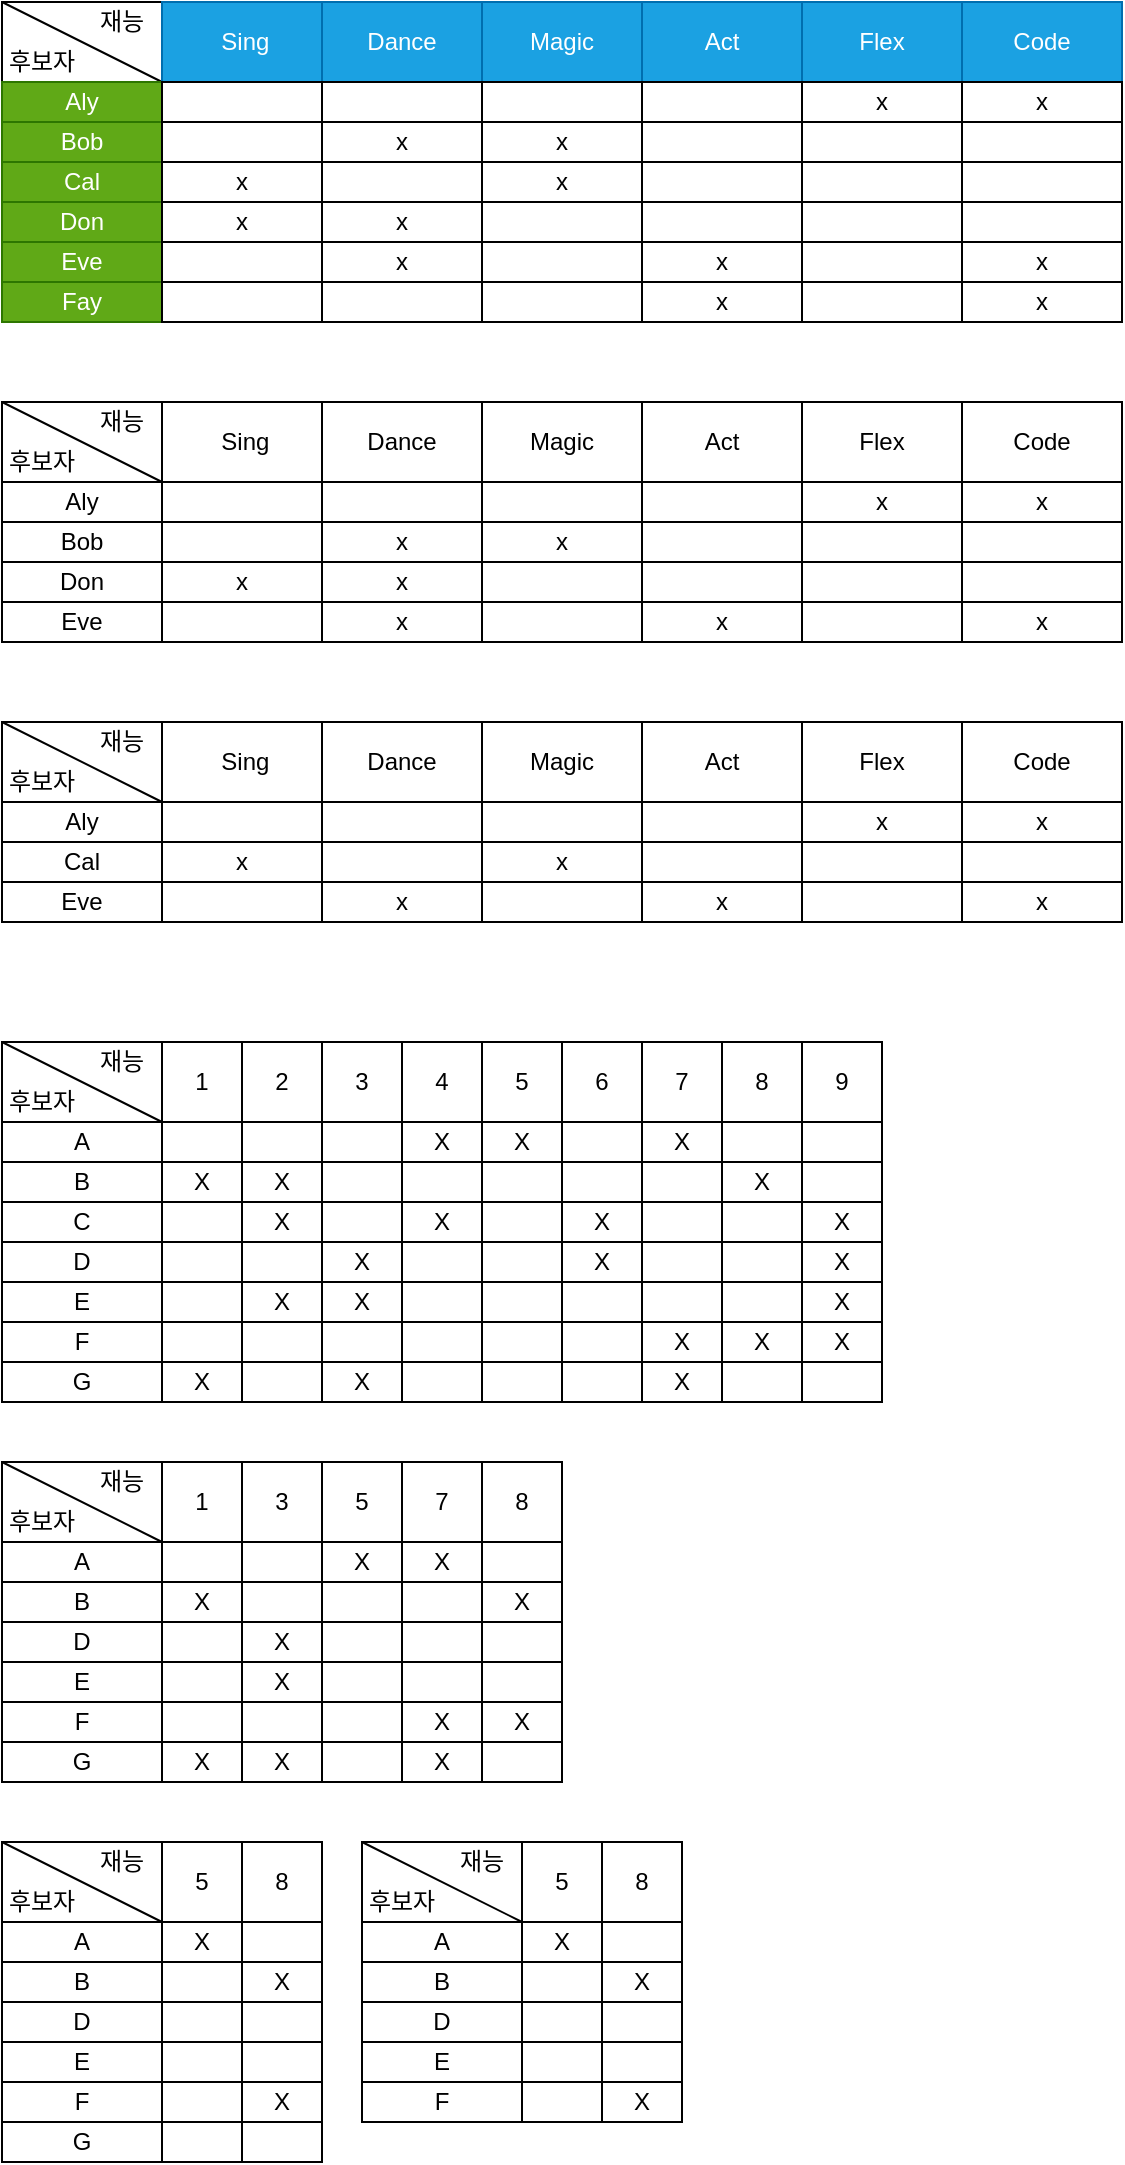 <mxfile version="13.7.9" type="device"><diagram id="Hr4PO_mnDFTnzluLraDt" name="페이지-1"><mxGraphModel dx="875" dy="589" grid="1" gridSize="10" guides="1" tooltips="1" connect="1" arrows="1" fold="1" page="1" pageScale="1" pageWidth="10000" pageHeight="10000" math="0" shadow="0"><root><mxCell id="0"/><mxCell id="1" parent="0"/><mxCell id="lJrfPT0UTYH5KS53TYJU-4" value="" style="rounded=0;whiteSpace=wrap;html=1;" parent="1" vertex="1"><mxGeometry x="480" y="320" width="80" height="40" as="geometry"/></mxCell><mxCell id="lJrfPT0UTYH5KS53TYJU-5" value="" style="endArrow=none;html=1;exitX=0;exitY=0;exitDx=0;exitDy=0;entryX=1;entryY=1;entryDx=0;entryDy=0;" parent="1" source="lJrfPT0UTYH5KS53TYJU-4" target="lJrfPT0UTYH5KS53TYJU-4" edge="1"><mxGeometry width="50" height="50" relative="1" as="geometry"><mxPoint x="560" y="440" as="sourcePoint"/><mxPoint x="610" y="390" as="targetPoint"/></mxGeometry></mxCell><mxCell id="lJrfPT0UTYH5KS53TYJU-6" value="재능" style="text;html=1;strokeColor=none;fillColor=none;align=center;verticalAlign=middle;whiteSpace=wrap;rounded=0;" parent="1" vertex="1"><mxGeometry x="520" y="320" width="40" height="20" as="geometry"/></mxCell><mxCell id="lJrfPT0UTYH5KS53TYJU-7" value="후보자" style="text;html=1;strokeColor=none;fillColor=none;align=center;verticalAlign=middle;whiteSpace=wrap;rounded=0;" parent="1" vertex="1"><mxGeometry x="480" y="340" width="40" height="20" as="geometry"/></mxCell><mxCell id="lJrfPT0UTYH5KS53TYJU-9" value="&amp;nbsp;Sing" style="rounded=0;whiteSpace=wrap;html=1;fillColor=#1ba1e2;strokeColor=#006EAF;fontColor=#ffffff;" parent="1" vertex="1"><mxGeometry x="560" y="320" width="80" height="40" as="geometry"/></mxCell><mxCell id="lJrfPT0UTYH5KS53TYJU-10" value="Dance" style="rounded=0;whiteSpace=wrap;html=1;fillColor=#1ba1e2;strokeColor=#006EAF;fontColor=#ffffff;" parent="1" vertex="1"><mxGeometry x="640" y="320" width="80" height="40" as="geometry"/></mxCell><mxCell id="lJrfPT0UTYH5KS53TYJU-11" value="Magic" style="rounded=0;whiteSpace=wrap;html=1;fillColor=#1ba1e2;strokeColor=#006EAF;fontColor=#ffffff;" parent="1" vertex="1"><mxGeometry x="720" y="320" width="80" height="40" as="geometry"/></mxCell><mxCell id="lJrfPT0UTYH5KS53TYJU-12" value="Act" style="rounded=0;whiteSpace=wrap;html=1;fillColor=#1ba1e2;strokeColor=#006EAF;fontColor=#ffffff;" parent="1" vertex="1"><mxGeometry x="800" y="320" width="80" height="40" as="geometry"/></mxCell><mxCell id="lJrfPT0UTYH5KS53TYJU-13" value="Flex" style="rounded=0;whiteSpace=wrap;html=1;fillColor=#1ba1e2;strokeColor=#006EAF;fontColor=#ffffff;" parent="1" vertex="1"><mxGeometry x="880" y="320" width="80" height="40" as="geometry"/></mxCell><mxCell id="lJrfPT0UTYH5KS53TYJU-14" value="Code" style="rounded=0;whiteSpace=wrap;html=1;fillColor=#1ba1e2;strokeColor=#006EAF;fontColor=#ffffff;" parent="1" vertex="1"><mxGeometry x="960" y="320" width="80" height="40" as="geometry"/></mxCell><mxCell id="lJrfPT0UTYH5KS53TYJU-15" value="Aly" style="rounded=0;whiteSpace=wrap;html=1;fillColor=#60a917;strokeColor=#2D7600;fontColor=#ffffff;" parent="1" vertex="1"><mxGeometry x="480" y="360" width="80" height="20" as="geometry"/></mxCell><mxCell id="lJrfPT0UTYH5KS53TYJU-17" value="Bob" style="rounded=0;whiteSpace=wrap;html=1;fillColor=#60a917;strokeColor=#2D7600;fontColor=#ffffff;" parent="1" vertex="1"><mxGeometry x="480" y="380" width="80" height="20" as="geometry"/></mxCell><mxCell id="lJrfPT0UTYH5KS53TYJU-18" value="Cal" style="rounded=0;whiteSpace=wrap;html=1;fillColor=#60a917;strokeColor=#2D7600;fontColor=#ffffff;" parent="1" vertex="1"><mxGeometry x="480" y="400" width="80" height="20" as="geometry"/></mxCell><mxCell id="lJrfPT0UTYH5KS53TYJU-19" value="Don" style="rounded=0;whiteSpace=wrap;html=1;fillColor=#60a917;strokeColor=#2D7600;fontColor=#ffffff;" parent="1" vertex="1"><mxGeometry x="480" y="420" width="80" height="20" as="geometry"/></mxCell><mxCell id="lJrfPT0UTYH5KS53TYJU-20" value="Eve" style="rounded=0;whiteSpace=wrap;html=1;fillColor=#60a917;strokeColor=#2D7600;fontColor=#ffffff;" parent="1" vertex="1"><mxGeometry x="480" y="440" width="80" height="20" as="geometry"/></mxCell><mxCell id="lJrfPT0UTYH5KS53TYJU-21" value="Fay" style="rounded=0;whiteSpace=wrap;html=1;fillColor=#60a917;strokeColor=#2D7600;fontColor=#ffffff;" parent="1" vertex="1"><mxGeometry x="480" y="460" width="80" height="20" as="geometry"/></mxCell><mxCell id="lJrfPT0UTYH5KS53TYJU-22" value="" style="rounded=0;whiteSpace=wrap;html=1;" parent="1" vertex="1"><mxGeometry x="560" y="360" width="80" height="20" as="geometry"/></mxCell><mxCell id="lJrfPT0UTYH5KS53TYJU-23" value="" style="rounded=0;whiteSpace=wrap;html=1;" parent="1" vertex="1"><mxGeometry x="560" y="380" width="80" height="20" as="geometry"/></mxCell><mxCell id="lJrfPT0UTYH5KS53TYJU-24" value="x" style="rounded=0;whiteSpace=wrap;html=1;" parent="1" vertex="1"><mxGeometry x="560" y="400" width="80" height="20" as="geometry"/></mxCell><mxCell id="lJrfPT0UTYH5KS53TYJU-25" value="x" style="rounded=0;whiteSpace=wrap;html=1;" parent="1" vertex="1"><mxGeometry x="560" y="420" width="80" height="20" as="geometry"/></mxCell><mxCell id="lJrfPT0UTYH5KS53TYJU-26" value="" style="rounded=0;whiteSpace=wrap;html=1;" parent="1" vertex="1"><mxGeometry x="560" y="440" width="80" height="20" as="geometry"/></mxCell><mxCell id="lJrfPT0UTYH5KS53TYJU-27" value="" style="rounded=0;whiteSpace=wrap;html=1;" parent="1" vertex="1"><mxGeometry x="560" y="460" width="80" height="20" as="geometry"/></mxCell><mxCell id="lJrfPT0UTYH5KS53TYJU-28" value="" style="rounded=0;whiteSpace=wrap;html=1;" parent="1" vertex="1"><mxGeometry x="640" y="360" width="80" height="20" as="geometry"/></mxCell><mxCell id="lJrfPT0UTYH5KS53TYJU-29" value="x" style="rounded=0;whiteSpace=wrap;html=1;" parent="1" vertex="1"><mxGeometry x="640" y="380" width="80" height="20" as="geometry"/></mxCell><mxCell id="lJrfPT0UTYH5KS53TYJU-30" value="" style="rounded=0;whiteSpace=wrap;html=1;" parent="1" vertex="1"><mxGeometry x="640" y="400" width="80" height="20" as="geometry"/></mxCell><mxCell id="lJrfPT0UTYH5KS53TYJU-31" value="x" style="rounded=0;whiteSpace=wrap;html=1;" parent="1" vertex="1"><mxGeometry x="640" y="420" width="80" height="20" as="geometry"/></mxCell><mxCell id="lJrfPT0UTYH5KS53TYJU-32" value="x" style="rounded=0;whiteSpace=wrap;html=1;" parent="1" vertex="1"><mxGeometry x="640" y="440" width="80" height="20" as="geometry"/></mxCell><mxCell id="lJrfPT0UTYH5KS53TYJU-33" value="" style="rounded=0;whiteSpace=wrap;html=1;" parent="1" vertex="1"><mxGeometry x="640" y="460" width="80" height="20" as="geometry"/></mxCell><mxCell id="lJrfPT0UTYH5KS53TYJU-34" value="" style="rounded=0;whiteSpace=wrap;html=1;" parent="1" vertex="1"><mxGeometry x="720" y="360" width="80" height="20" as="geometry"/></mxCell><mxCell id="lJrfPT0UTYH5KS53TYJU-35" value="x" style="rounded=0;whiteSpace=wrap;html=1;" parent="1" vertex="1"><mxGeometry x="720" y="380" width="80" height="20" as="geometry"/></mxCell><mxCell id="lJrfPT0UTYH5KS53TYJU-36" value="x" style="rounded=0;whiteSpace=wrap;html=1;" parent="1" vertex="1"><mxGeometry x="720" y="400" width="80" height="20" as="geometry"/></mxCell><mxCell id="lJrfPT0UTYH5KS53TYJU-37" value="" style="rounded=0;whiteSpace=wrap;html=1;" parent="1" vertex="1"><mxGeometry x="720" y="420" width="80" height="20" as="geometry"/></mxCell><mxCell id="lJrfPT0UTYH5KS53TYJU-38" value="" style="rounded=0;whiteSpace=wrap;html=1;" parent="1" vertex="1"><mxGeometry x="720" y="440" width="80" height="20" as="geometry"/></mxCell><mxCell id="lJrfPT0UTYH5KS53TYJU-39" value="" style="rounded=0;whiteSpace=wrap;html=1;" parent="1" vertex="1"><mxGeometry x="720" y="460" width="80" height="20" as="geometry"/></mxCell><mxCell id="lJrfPT0UTYH5KS53TYJU-40" value="" style="rounded=0;whiteSpace=wrap;html=1;" parent="1" vertex="1"><mxGeometry x="800" y="360" width="80" height="20" as="geometry"/></mxCell><mxCell id="lJrfPT0UTYH5KS53TYJU-41" value="" style="rounded=0;whiteSpace=wrap;html=1;" parent="1" vertex="1"><mxGeometry x="800" y="380" width="80" height="20" as="geometry"/></mxCell><mxCell id="lJrfPT0UTYH5KS53TYJU-42" value="" style="rounded=0;whiteSpace=wrap;html=1;" parent="1" vertex="1"><mxGeometry x="800" y="400" width="80" height="20" as="geometry"/></mxCell><mxCell id="lJrfPT0UTYH5KS53TYJU-43" value="" style="rounded=0;whiteSpace=wrap;html=1;" parent="1" vertex="1"><mxGeometry x="800" y="420" width="80" height="20" as="geometry"/></mxCell><mxCell id="lJrfPT0UTYH5KS53TYJU-44" value="x" style="rounded=0;whiteSpace=wrap;html=1;" parent="1" vertex="1"><mxGeometry x="800" y="440" width="80" height="20" as="geometry"/></mxCell><mxCell id="lJrfPT0UTYH5KS53TYJU-45" value="x" style="rounded=0;whiteSpace=wrap;html=1;" parent="1" vertex="1"><mxGeometry x="800" y="460" width="80" height="20" as="geometry"/></mxCell><mxCell id="lJrfPT0UTYH5KS53TYJU-46" value="x" style="rounded=0;whiteSpace=wrap;html=1;" parent="1" vertex="1"><mxGeometry x="880" y="360" width="80" height="20" as="geometry"/></mxCell><mxCell id="lJrfPT0UTYH5KS53TYJU-47" value="" style="rounded=0;whiteSpace=wrap;html=1;" parent="1" vertex="1"><mxGeometry x="880" y="380" width="80" height="20" as="geometry"/></mxCell><mxCell id="lJrfPT0UTYH5KS53TYJU-48" value="" style="rounded=0;whiteSpace=wrap;html=1;" parent="1" vertex="1"><mxGeometry x="880" y="400" width="80" height="20" as="geometry"/></mxCell><mxCell id="lJrfPT0UTYH5KS53TYJU-49" value="" style="rounded=0;whiteSpace=wrap;html=1;" parent="1" vertex="1"><mxGeometry x="880" y="420" width="80" height="20" as="geometry"/></mxCell><mxCell id="lJrfPT0UTYH5KS53TYJU-50" value="" style="rounded=0;whiteSpace=wrap;html=1;" parent="1" vertex="1"><mxGeometry x="880" y="440" width="80" height="20" as="geometry"/></mxCell><mxCell id="lJrfPT0UTYH5KS53TYJU-51" value="" style="rounded=0;whiteSpace=wrap;html=1;" parent="1" vertex="1"><mxGeometry x="880" y="460" width="80" height="20" as="geometry"/></mxCell><mxCell id="lJrfPT0UTYH5KS53TYJU-52" value="x" style="rounded=0;whiteSpace=wrap;html=1;" parent="1" vertex="1"><mxGeometry x="960" y="360" width="80" height="20" as="geometry"/></mxCell><mxCell id="lJrfPT0UTYH5KS53TYJU-53" value="" style="rounded=0;whiteSpace=wrap;html=1;" parent="1" vertex="1"><mxGeometry x="960" y="380" width="80" height="20" as="geometry"/></mxCell><mxCell id="lJrfPT0UTYH5KS53TYJU-54" value="" style="rounded=0;whiteSpace=wrap;html=1;" parent="1" vertex="1"><mxGeometry x="960" y="400" width="80" height="20" as="geometry"/></mxCell><mxCell id="lJrfPT0UTYH5KS53TYJU-55" value="" style="rounded=0;whiteSpace=wrap;html=1;" parent="1" vertex="1"><mxGeometry x="960" y="420" width="80" height="20" as="geometry"/></mxCell><mxCell id="lJrfPT0UTYH5KS53TYJU-56" value="x" style="rounded=0;whiteSpace=wrap;html=1;" parent="1" vertex="1"><mxGeometry x="960" y="440" width="80" height="20" as="geometry"/></mxCell><mxCell id="lJrfPT0UTYH5KS53TYJU-57" value="x" style="rounded=0;whiteSpace=wrap;html=1;" parent="1" vertex="1"><mxGeometry x="960" y="460" width="80" height="20" as="geometry"/></mxCell><mxCell id="lJrfPT0UTYH5KS53TYJU-58" value="" style="rounded=0;whiteSpace=wrap;html=1;" parent="1" vertex="1"><mxGeometry x="480" y="520" width="80" height="40" as="geometry"/></mxCell><mxCell id="lJrfPT0UTYH5KS53TYJU-59" value="" style="endArrow=none;html=1;exitX=0;exitY=0;exitDx=0;exitDy=0;entryX=1;entryY=1;entryDx=0;entryDy=0;" parent="1" source="lJrfPT0UTYH5KS53TYJU-58" target="lJrfPT0UTYH5KS53TYJU-58" edge="1"><mxGeometry width="50" height="50" relative="1" as="geometry"><mxPoint x="560" y="640" as="sourcePoint"/><mxPoint x="610" y="590" as="targetPoint"/></mxGeometry></mxCell><mxCell id="lJrfPT0UTYH5KS53TYJU-60" value="재능" style="text;html=1;strokeColor=none;fillColor=none;align=center;verticalAlign=middle;whiteSpace=wrap;rounded=0;" parent="1" vertex="1"><mxGeometry x="520" y="520" width="40" height="20" as="geometry"/></mxCell><mxCell id="lJrfPT0UTYH5KS53TYJU-61" value="후보자" style="text;html=1;strokeColor=none;fillColor=none;align=center;verticalAlign=middle;whiteSpace=wrap;rounded=0;" parent="1" vertex="1"><mxGeometry x="480" y="540" width="40" height="20" as="geometry"/></mxCell><mxCell id="lJrfPT0UTYH5KS53TYJU-62" value="&amp;nbsp;Sing" style="rounded=0;whiteSpace=wrap;html=1;" parent="1" vertex="1"><mxGeometry x="560" y="520" width="80" height="40" as="geometry"/></mxCell><mxCell id="lJrfPT0UTYH5KS53TYJU-63" value="Dance" style="rounded=0;whiteSpace=wrap;html=1;" parent="1" vertex="1"><mxGeometry x="640" y="520" width="80" height="40" as="geometry"/></mxCell><mxCell id="lJrfPT0UTYH5KS53TYJU-64" value="Magic" style="rounded=0;whiteSpace=wrap;html=1;" parent="1" vertex="1"><mxGeometry x="720" y="520" width="80" height="40" as="geometry"/></mxCell><mxCell id="lJrfPT0UTYH5KS53TYJU-65" value="Act" style="rounded=0;whiteSpace=wrap;html=1;" parent="1" vertex="1"><mxGeometry x="800" y="520" width="80" height="40" as="geometry"/></mxCell><mxCell id="lJrfPT0UTYH5KS53TYJU-66" value="Flex" style="rounded=0;whiteSpace=wrap;html=1;" parent="1" vertex="1"><mxGeometry x="880" y="520" width="80" height="40" as="geometry"/></mxCell><mxCell id="lJrfPT0UTYH5KS53TYJU-67" value="Code" style="rounded=0;whiteSpace=wrap;html=1;" parent="1" vertex="1"><mxGeometry x="960" y="520" width="80" height="40" as="geometry"/></mxCell><mxCell id="lJrfPT0UTYH5KS53TYJU-68" value="Aly" style="rounded=0;whiteSpace=wrap;html=1;" parent="1" vertex="1"><mxGeometry x="480" y="560" width="80" height="20" as="geometry"/></mxCell><mxCell id="lJrfPT0UTYH5KS53TYJU-69" value="Bob" style="rounded=0;whiteSpace=wrap;html=1;" parent="1" vertex="1"><mxGeometry x="480" y="580" width="80" height="20" as="geometry"/></mxCell><mxCell id="lJrfPT0UTYH5KS53TYJU-70" value="" style="rounded=0;whiteSpace=wrap;html=1;" parent="1" vertex="1"><mxGeometry x="560" y="560" width="80" height="20" as="geometry"/></mxCell><mxCell id="lJrfPT0UTYH5KS53TYJU-71" value="" style="rounded=0;whiteSpace=wrap;html=1;" parent="1" vertex="1"><mxGeometry x="560" y="580" width="80" height="20" as="geometry"/></mxCell><mxCell id="lJrfPT0UTYH5KS53TYJU-72" value="" style="rounded=0;whiteSpace=wrap;html=1;" parent="1" vertex="1"><mxGeometry x="640" y="560" width="80" height="20" as="geometry"/></mxCell><mxCell id="lJrfPT0UTYH5KS53TYJU-73" value="x" style="rounded=0;whiteSpace=wrap;html=1;" parent="1" vertex="1"><mxGeometry x="640" y="580" width="80" height="20" as="geometry"/></mxCell><mxCell id="lJrfPT0UTYH5KS53TYJU-74" value="" style="rounded=0;whiteSpace=wrap;html=1;" parent="1" vertex="1"><mxGeometry x="720" y="560" width="80" height="20" as="geometry"/></mxCell><mxCell id="lJrfPT0UTYH5KS53TYJU-75" value="x" style="rounded=0;whiteSpace=wrap;html=1;" parent="1" vertex="1"><mxGeometry x="720" y="580" width="80" height="20" as="geometry"/></mxCell><mxCell id="lJrfPT0UTYH5KS53TYJU-76" value="" style="rounded=0;whiteSpace=wrap;html=1;" parent="1" vertex="1"><mxGeometry x="800" y="560" width="80" height="20" as="geometry"/></mxCell><mxCell id="lJrfPT0UTYH5KS53TYJU-77" value="" style="rounded=0;whiteSpace=wrap;html=1;" parent="1" vertex="1"><mxGeometry x="800" y="580" width="80" height="20" as="geometry"/></mxCell><mxCell id="lJrfPT0UTYH5KS53TYJU-78" value="x" style="rounded=0;whiteSpace=wrap;html=1;" parent="1" vertex="1"><mxGeometry x="880" y="560" width="80" height="20" as="geometry"/></mxCell><mxCell id="lJrfPT0UTYH5KS53TYJU-79" value="" style="rounded=0;whiteSpace=wrap;html=1;" parent="1" vertex="1"><mxGeometry x="880" y="580" width="80" height="20" as="geometry"/></mxCell><mxCell id="lJrfPT0UTYH5KS53TYJU-80" value="x" style="rounded=0;whiteSpace=wrap;html=1;" parent="1" vertex="1"><mxGeometry x="960" y="560" width="80" height="20" as="geometry"/></mxCell><mxCell id="lJrfPT0UTYH5KS53TYJU-81" value="" style="rounded=0;whiteSpace=wrap;html=1;" parent="1" vertex="1"><mxGeometry x="960" y="580" width="80" height="20" as="geometry"/></mxCell><mxCell id="lJrfPT0UTYH5KS53TYJU-82" value="Don" style="rounded=0;whiteSpace=wrap;html=1;" parent="1" vertex="1"><mxGeometry x="480" y="600" width="80" height="20" as="geometry"/></mxCell><mxCell id="lJrfPT0UTYH5KS53TYJU-83" value="Eve" style="rounded=0;whiteSpace=wrap;html=1;" parent="1" vertex="1"><mxGeometry x="480" y="620" width="80" height="20" as="geometry"/></mxCell><mxCell id="lJrfPT0UTYH5KS53TYJU-84" value="x" style="rounded=0;whiteSpace=wrap;html=1;" parent="1" vertex="1"><mxGeometry x="560" y="600" width="80" height="20" as="geometry"/></mxCell><mxCell id="lJrfPT0UTYH5KS53TYJU-85" value="" style="rounded=0;whiteSpace=wrap;html=1;" parent="1" vertex="1"><mxGeometry x="560" y="620" width="80" height="20" as="geometry"/></mxCell><mxCell id="lJrfPT0UTYH5KS53TYJU-86" value="x" style="rounded=0;whiteSpace=wrap;html=1;" parent="1" vertex="1"><mxGeometry x="640" y="600" width="80" height="20" as="geometry"/></mxCell><mxCell id="lJrfPT0UTYH5KS53TYJU-87" value="x" style="rounded=0;whiteSpace=wrap;html=1;" parent="1" vertex="1"><mxGeometry x="640" y="620" width="80" height="20" as="geometry"/></mxCell><mxCell id="lJrfPT0UTYH5KS53TYJU-88" value="" style="rounded=0;whiteSpace=wrap;html=1;" parent="1" vertex="1"><mxGeometry x="720" y="600" width="80" height="20" as="geometry"/></mxCell><mxCell id="lJrfPT0UTYH5KS53TYJU-89" value="" style="rounded=0;whiteSpace=wrap;html=1;" parent="1" vertex="1"><mxGeometry x="720" y="620" width="80" height="20" as="geometry"/></mxCell><mxCell id="lJrfPT0UTYH5KS53TYJU-90" value="" style="rounded=0;whiteSpace=wrap;html=1;" parent="1" vertex="1"><mxGeometry x="800" y="600" width="80" height="20" as="geometry"/></mxCell><mxCell id="lJrfPT0UTYH5KS53TYJU-91" value="x" style="rounded=0;whiteSpace=wrap;html=1;" parent="1" vertex="1"><mxGeometry x="800" y="620" width="80" height="20" as="geometry"/></mxCell><mxCell id="lJrfPT0UTYH5KS53TYJU-92" value="" style="rounded=0;whiteSpace=wrap;html=1;" parent="1" vertex="1"><mxGeometry x="880" y="600" width="80" height="20" as="geometry"/></mxCell><mxCell id="lJrfPT0UTYH5KS53TYJU-93" value="" style="rounded=0;whiteSpace=wrap;html=1;" parent="1" vertex="1"><mxGeometry x="880" y="620" width="80" height="20" as="geometry"/></mxCell><mxCell id="lJrfPT0UTYH5KS53TYJU-94" value="" style="rounded=0;whiteSpace=wrap;html=1;" parent="1" vertex="1"><mxGeometry x="960" y="600" width="80" height="20" as="geometry"/></mxCell><mxCell id="lJrfPT0UTYH5KS53TYJU-95" value="x" style="rounded=0;whiteSpace=wrap;html=1;" parent="1" vertex="1"><mxGeometry x="960" y="620" width="80" height="20" as="geometry"/></mxCell><mxCell id="lJrfPT0UTYH5KS53TYJU-96" value="" style="rounded=0;whiteSpace=wrap;html=1;" parent="1" vertex="1"><mxGeometry x="480" y="680" width="80" height="40" as="geometry"/></mxCell><mxCell id="lJrfPT0UTYH5KS53TYJU-97" value="" style="endArrow=none;html=1;exitX=0;exitY=0;exitDx=0;exitDy=0;entryX=1;entryY=1;entryDx=0;entryDy=0;" parent="1" source="lJrfPT0UTYH5KS53TYJU-96" target="lJrfPT0UTYH5KS53TYJU-96" edge="1"><mxGeometry width="50" height="50" relative="1" as="geometry"><mxPoint x="560" y="800" as="sourcePoint"/><mxPoint x="610" y="750" as="targetPoint"/></mxGeometry></mxCell><mxCell id="lJrfPT0UTYH5KS53TYJU-98" value="재능" style="text;html=1;strokeColor=none;fillColor=none;align=center;verticalAlign=middle;whiteSpace=wrap;rounded=0;" parent="1" vertex="1"><mxGeometry x="520" y="680" width="40" height="20" as="geometry"/></mxCell><mxCell id="lJrfPT0UTYH5KS53TYJU-99" value="후보자" style="text;html=1;strokeColor=none;fillColor=none;align=center;verticalAlign=middle;whiteSpace=wrap;rounded=0;" parent="1" vertex="1"><mxGeometry x="480" y="700" width="40" height="20" as="geometry"/></mxCell><mxCell id="lJrfPT0UTYH5KS53TYJU-100" value="&amp;nbsp;Sing" style="rounded=0;whiteSpace=wrap;html=1;" parent="1" vertex="1"><mxGeometry x="560" y="680" width="80" height="40" as="geometry"/></mxCell><mxCell id="lJrfPT0UTYH5KS53TYJU-101" value="Dance" style="rounded=0;whiteSpace=wrap;html=1;" parent="1" vertex="1"><mxGeometry x="640" y="680" width="80" height="40" as="geometry"/></mxCell><mxCell id="lJrfPT0UTYH5KS53TYJU-102" value="Magic" style="rounded=0;whiteSpace=wrap;html=1;" parent="1" vertex="1"><mxGeometry x="720" y="680" width="80" height="40" as="geometry"/></mxCell><mxCell id="lJrfPT0UTYH5KS53TYJU-103" value="Act" style="rounded=0;whiteSpace=wrap;html=1;" parent="1" vertex="1"><mxGeometry x="800" y="680" width="80" height="40" as="geometry"/></mxCell><mxCell id="lJrfPT0UTYH5KS53TYJU-104" value="Flex" style="rounded=0;whiteSpace=wrap;html=1;" parent="1" vertex="1"><mxGeometry x="880" y="680" width="80" height="40" as="geometry"/></mxCell><mxCell id="lJrfPT0UTYH5KS53TYJU-105" value="Code" style="rounded=0;whiteSpace=wrap;html=1;" parent="1" vertex="1"><mxGeometry x="960" y="680" width="80" height="40" as="geometry"/></mxCell><mxCell id="lJrfPT0UTYH5KS53TYJU-106" value="Aly" style="rounded=0;whiteSpace=wrap;html=1;" parent="1" vertex="1"><mxGeometry x="480" y="720" width="80" height="20" as="geometry"/></mxCell><mxCell id="lJrfPT0UTYH5KS53TYJU-107" value="" style="rounded=0;whiteSpace=wrap;html=1;" parent="1" vertex="1"><mxGeometry x="560" y="720" width="80" height="20" as="geometry"/></mxCell><mxCell id="lJrfPT0UTYH5KS53TYJU-108" value="" style="rounded=0;whiteSpace=wrap;html=1;" parent="1" vertex="1"><mxGeometry x="640" y="720" width="80" height="20" as="geometry"/></mxCell><mxCell id="lJrfPT0UTYH5KS53TYJU-109" value="" style="rounded=0;whiteSpace=wrap;html=1;" parent="1" vertex="1"><mxGeometry x="720" y="720" width="80" height="20" as="geometry"/></mxCell><mxCell id="lJrfPT0UTYH5KS53TYJU-110" value="" style="rounded=0;whiteSpace=wrap;html=1;" parent="1" vertex="1"><mxGeometry x="800" y="720" width="80" height="20" as="geometry"/></mxCell><mxCell id="lJrfPT0UTYH5KS53TYJU-111" value="x" style="rounded=0;whiteSpace=wrap;html=1;" parent="1" vertex="1"><mxGeometry x="880" y="720" width="80" height="20" as="geometry"/></mxCell><mxCell id="lJrfPT0UTYH5KS53TYJU-112" value="x" style="rounded=0;whiteSpace=wrap;html=1;" parent="1" vertex="1"><mxGeometry x="960" y="720" width="80" height="20" as="geometry"/></mxCell><mxCell id="lJrfPT0UTYH5KS53TYJU-113" value="Cal" style="rounded=0;whiteSpace=wrap;html=1;" parent="1" vertex="1"><mxGeometry x="480" y="740" width="80" height="20" as="geometry"/></mxCell><mxCell id="lJrfPT0UTYH5KS53TYJU-114" value="x" style="rounded=0;whiteSpace=wrap;html=1;" parent="1" vertex="1"><mxGeometry x="560" y="740" width="80" height="20" as="geometry"/></mxCell><mxCell id="lJrfPT0UTYH5KS53TYJU-115" value="" style="rounded=0;whiteSpace=wrap;html=1;" parent="1" vertex="1"><mxGeometry x="640" y="740" width="80" height="20" as="geometry"/></mxCell><mxCell id="lJrfPT0UTYH5KS53TYJU-116" value="x" style="rounded=0;whiteSpace=wrap;html=1;" parent="1" vertex="1"><mxGeometry x="720" y="740" width="80" height="20" as="geometry"/></mxCell><mxCell id="lJrfPT0UTYH5KS53TYJU-117" value="" style="rounded=0;whiteSpace=wrap;html=1;" parent="1" vertex="1"><mxGeometry x="800" y="740" width="80" height="20" as="geometry"/></mxCell><mxCell id="lJrfPT0UTYH5KS53TYJU-118" value="" style="rounded=0;whiteSpace=wrap;html=1;" parent="1" vertex="1"><mxGeometry x="880" y="740" width="80" height="20" as="geometry"/></mxCell><mxCell id="lJrfPT0UTYH5KS53TYJU-119" value="" style="rounded=0;whiteSpace=wrap;html=1;" parent="1" vertex="1"><mxGeometry x="960" y="740" width="80" height="20" as="geometry"/></mxCell><mxCell id="lJrfPT0UTYH5KS53TYJU-120" value="Eve" style="rounded=0;whiteSpace=wrap;html=1;" parent="1" vertex="1"><mxGeometry x="480" y="760" width="80" height="20" as="geometry"/></mxCell><mxCell id="lJrfPT0UTYH5KS53TYJU-121" value="" style="rounded=0;whiteSpace=wrap;html=1;" parent="1" vertex="1"><mxGeometry x="560" y="760" width="80" height="20" as="geometry"/></mxCell><mxCell id="lJrfPT0UTYH5KS53TYJU-122" value="x" style="rounded=0;whiteSpace=wrap;html=1;" parent="1" vertex="1"><mxGeometry x="640" y="760" width="80" height="20" as="geometry"/></mxCell><mxCell id="lJrfPT0UTYH5KS53TYJU-123" value="" style="rounded=0;whiteSpace=wrap;html=1;" parent="1" vertex="1"><mxGeometry x="720" y="760" width="80" height="20" as="geometry"/></mxCell><mxCell id="lJrfPT0UTYH5KS53TYJU-124" value="x" style="rounded=0;whiteSpace=wrap;html=1;" parent="1" vertex="1"><mxGeometry x="800" y="760" width="80" height="20" as="geometry"/></mxCell><mxCell id="lJrfPT0UTYH5KS53TYJU-125" value="" style="rounded=0;whiteSpace=wrap;html=1;" parent="1" vertex="1"><mxGeometry x="880" y="760" width="80" height="20" as="geometry"/></mxCell><mxCell id="lJrfPT0UTYH5KS53TYJU-126" value="x" style="rounded=0;whiteSpace=wrap;html=1;" parent="1" vertex="1"><mxGeometry x="960" y="760" width="80" height="20" as="geometry"/></mxCell><mxCell id="lJrfPT0UTYH5KS53TYJU-127" value="" style="rounded=0;whiteSpace=wrap;html=1;" parent="1" vertex="1"><mxGeometry x="480" y="840" width="80" height="40" as="geometry"/></mxCell><mxCell id="lJrfPT0UTYH5KS53TYJU-128" value="" style="endArrow=none;html=1;exitX=0;exitY=0;exitDx=0;exitDy=0;entryX=1;entryY=1;entryDx=0;entryDy=0;" parent="1" source="lJrfPT0UTYH5KS53TYJU-127" target="lJrfPT0UTYH5KS53TYJU-127" edge="1"><mxGeometry width="50" height="50" relative="1" as="geometry"><mxPoint x="560" y="960" as="sourcePoint"/><mxPoint x="610" y="910" as="targetPoint"/></mxGeometry></mxCell><mxCell id="lJrfPT0UTYH5KS53TYJU-129" value="재능" style="text;html=1;strokeColor=none;fillColor=none;align=center;verticalAlign=middle;whiteSpace=wrap;rounded=0;" parent="1" vertex="1"><mxGeometry x="520" y="840" width="40" height="20" as="geometry"/></mxCell><mxCell id="lJrfPT0UTYH5KS53TYJU-130" value="후보자" style="text;html=1;strokeColor=none;fillColor=none;align=center;verticalAlign=middle;whiteSpace=wrap;rounded=0;" parent="1" vertex="1"><mxGeometry x="480" y="860" width="40" height="20" as="geometry"/></mxCell><mxCell id="lJrfPT0UTYH5KS53TYJU-131" value="A" style="rounded=0;whiteSpace=wrap;html=1;" parent="1" vertex="1"><mxGeometry x="480" y="880" width="80" height="20" as="geometry"/></mxCell><mxCell id="lJrfPT0UTYH5KS53TYJU-132" value="B" style="rounded=0;whiteSpace=wrap;html=1;" parent="1" vertex="1"><mxGeometry x="480" y="900" width="80" height="20" as="geometry"/></mxCell><mxCell id="lJrfPT0UTYH5KS53TYJU-133" value="C" style="rounded=0;whiteSpace=wrap;html=1;" parent="1" vertex="1"><mxGeometry x="480" y="920" width="80" height="20" as="geometry"/></mxCell><mxCell id="lJrfPT0UTYH5KS53TYJU-134" value="D" style="rounded=0;whiteSpace=wrap;html=1;" parent="1" vertex="1"><mxGeometry x="480" y="940" width="80" height="20" as="geometry"/></mxCell><mxCell id="lJrfPT0UTYH5KS53TYJU-135" value="E" style="rounded=0;whiteSpace=wrap;html=1;" parent="1" vertex="1"><mxGeometry x="480" y="960" width="80" height="20" as="geometry"/></mxCell><mxCell id="lJrfPT0UTYH5KS53TYJU-136" value="F" style="rounded=0;whiteSpace=wrap;html=1;" parent="1" vertex="1"><mxGeometry x="480" y="980" width="80" height="20" as="geometry"/></mxCell><mxCell id="lJrfPT0UTYH5KS53TYJU-137" value="G" style="rounded=0;whiteSpace=wrap;html=1;" parent="1" vertex="1"><mxGeometry x="480" y="1000" width="80" height="20" as="geometry"/></mxCell><mxCell id="lJrfPT0UTYH5KS53TYJU-138" value="1" style="rounded=0;whiteSpace=wrap;html=1;" parent="1" vertex="1"><mxGeometry x="560" y="840" width="40" height="40" as="geometry"/></mxCell><mxCell id="lJrfPT0UTYH5KS53TYJU-139" value="2" style="rounded=0;whiteSpace=wrap;html=1;" parent="1" vertex="1"><mxGeometry x="600" y="840" width="40" height="40" as="geometry"/></mxCell><mxCell id="lJrfPT0UTYH5KS53TYJU-140" value="3" style="rounded=0;whiteSpace=wrap;html=1;" parent="1" vertex="1"><mxGeometry x="640" y="840" width="40" height="40" as="geometry"/></mxCell><mxCell id="lJrfPT0UTYH5KS53TYJU-141" value="4" style="rounded=0;whiteSpace=wrap;html=1;" parent="1" vertex="1"><mxGeometry x="680" y="840" width="40" height="40" as="geometry"/></mxCell><mxCell id="lJrfPT0UTYH5KS53TYJU-145" value="5" style="rounded=0;whiteSpace=wrap;html=1;" parent="1" vertex="1"><mxGeometry x="720" y="840" width="40" height="40" as="geometry"/></mxCell><mxCell id="lJrfPT0UTYH5KS53TYJU-146" value="6" style="rounded=0;whiteSpace=wrap;html=1;" parent="1" vertex="1"><mxGeometry x="760" y="840" width="40" height="40" as="geometry"/></mxCell><mxCell id="lJrfPT0UTYH5KS53TYJU-147" value="7" style="rounded=0;whiteSpace=wrap;html=1;" parent="1" vertex="1"><mxGeometry x="800" y="840" width="40" height="40" as="geometry"/></mxCell><mxCell id="lJrfPT0UTYH5KS53TYJU-148" value="8" style="rounded=0;whiteSpace=wrap;html=1;" parent="1" vertex="1"><mxGeometry x="840" y="840" width="40" height="40" as="geometry"/></mxCell><mxCell id="lJrfPT0UTYH5KS53TYJU-149" value="9" style="rounded=0;whiteSpace=wrap;html=1;" parent="1" vertex="1"><mxGeometry x="880" y="840" width="40" height="40" as="geometry"/></mxCell><mxCell id="lJrfPT0UTYH5KS53TYJU-150" value="" style="rounded=0;whiteSpace=wrap;html=1;" parent="1" vertex="1"><mxGeometry x="560" y="880" width="40" height="20" as="geometry"/></mxCell><mxCell id="lJrfPT0UTYH5KS53TYJU-152" value="" style="rounded=0;whiteSpace=wrap;html=1;" parent="1" vertex="1"><mxGeometry x="560" y="920" width="40" height="20" as="geometry"/></mxCell><mxCell id="lJrfPT0UTYH5KS53TYJU-153" value="" style="rounded=0;whiteSpace=wrap;html=1;" parent="1" vertex="1"><mxGeometry x="560" y="940" width="40" height="20" as="geometry"/></mxCell><mxCell id="lJrfPT0UTYH5KS53TYJU-154" value="" style="rounded=0;whiteSpace=wrap;html=1;" parent="1" vertex="1"><mxGeometry x="560" y="960" width="40" height="20" as="geometry"/></mxCell><mxCell id="lJrfPT0UTYH5KS53TYJU-155" value="" style="rounded=0;whiteSpace=wrap;html=1;" parent="1" vertex="1"><mxGeometry x="560" y="980" width="40" height="20" as="geometry"/></mxCell><mxCell id="lJrfPT0UTYH5KS53TYJU-156" value="X" style="rounded=0;whiteSpace=wrap;html=1;" parent="1" vertex="1"><mxGeometry x="560" y="1000" width="40" height="20" as="geometry"/></mxCell><mxCell id="lJrfPT0UTYH5KS53TYJU-158" value="X" style="rounded=0;whiteSpace=wrap;html=1;" parent="1" vertex="1"><mxGeometry x="560" y="900" width="40" height="20" as="geometry"/></mxCell><mxCell id="lJrfPT0UTYH5KS53TYJU-159" value="" style="rounded=0;whiteSpace=wrap;html=1;" parent="1" vertex="1"><mxGeometry x="600" y="1000" width="40" height="20" as="geometry"/></mxCell><mxCell id="lJrfPT0UTYH5KS53TYJU-160" value="" style="rounded=0;whiteSpace=wrap;html=1;" parent="1" vertex="1"><mxGeometry x="600" y="880" width="40" height="20" as="geometry"/></mxCell><mxCell id="lJrfPT0UTYH5KS53TYJU-161" value="X" style="rounded=0;whiteSpace=wrap;html=1;" parent="1" vertex="1"><mxGeometry x="600" y="920" width="40" height="20" as="geometry"/></mxCell><mxCell id="lJrfPT0UTYH5KS53TYJU-162" value="" style="rounded=0;whiteSpace=wrap;html=1;" parent="1" vertex="1"><mxGeometry x="600" y="940" width="40" height="20" as="geometry"/></mxCell><mxCell id="lJrfPT0UTYH5KS53TYJU-163" value="X" style="rounded=0;whiteSpace=wrap;html=1;" parent="1" vertex="1"><mxGeometry x="600" y="960" width="40" height="20" as="geometry"/></mxCell><mxCell id="lJrfPT0UTYH5KS53TYJU-164" value="" style="rounded=0;whiteSpace=wrap;html=1;" parent="1" vertex="1"><mxGeometry x="600" y="980" width="40" height="20" as="geometry"/></mxCell><mxCell id="lJrfPT0UTYH5KS53TYJU-165" value="X" style="rounded=0;whiteSpace=wrap;html=1;" parent="1" vertex="1"><mxGeometry x="600" y="900" width="40" height="20" as="geometry"/></mxCell><mxCell id="lJrfPT0UTYH5KS53TYJU-166" value="" style="rounded=0;whiteSpace=wrap;html=1;" parent="1" vertex="1"><mxGeometry x="680" y="1000" width="40" height="20" as="geometry"/></mxCell><mxCell id="lJrfPT0UTYH5KS53TYJU-167" value="X" style="rounded=0;whiteSpace=wrap;html=1;" parent="1" vertex="1"><mxGeometry x="680" y="880" width="40" height="20" as="geometry"/></mxCell><mxCell id="lJrfPT0UTYH5KS53TYJU-168" value="X" style="rounded=0;whiteSpace=wrap;html=1;" parent="1" vertex="1"><mxGeometry x="680" y="920" width="40" height="20" as="geometry"/></mxCell><mxCell id="lJrfPT0UTYH5KS53TYJU-169" value="" style="rounded=0;whiteSpace=wrap;html=1;" parent="1" vertex="1"><mxGeometry x="680" y="940" width="40" height="20" as="geometry"/></mxCell><mxCell id="lJrfPT0UTYH5KS53TYJU-170" value="" style="rounded=0;whiteSpace=wrap;html=1;" parent="1" vertex="1"><mxGeometry x="680" y="960" width="40" height="20" as="geometry"/></mxCell><mxCell id="lJrfPT0UTYH5KS53TYJU-171" value="" style="rounded=0;whiteSpace=wrap;html=1;" parent="1" vertex="1"><mxGeometry x="680" y="980" width="40" height="20" as="geometry"/></mxCell><mxCell id="lJrfPT0UTYH5KS53TYJU-172" value="" style="rounded=0;whiteSpace=wrap;html=1;" parent="1" vertex="1"><mxGeometry x="680" y="900" width="40" height="20" as="geometry"/></mxCell><mxCell id="lJrfPT0UTYH5KS53TYJU-173" value="" style="rounded=0;whiteSpace=wrap;html=1;" parent="1" vertex="1"><mxGeometry x="640" y="880" width="40" height="20" as="geometry"/></mxCell><mxCell id="lJrfPT0UTYH5KS53TYJU-174" value="" style="rounded=0;whiteSpace=wrap;html=1;" parent="1" vertex="1"><mxGeometry x="640" y="920" width="40" height="20" as="geometry"/></mxCell><mxCell id="lJrfPT0UTYH5KS53TYJU-175" value="X" style="rounded=0;whiteSpace=wrap;html=1;" parent="1" vertex="1"><mxGeometry x="640" y="940" width="40" height="20" as="geometry"/></mxCell><mxCell id="lJrfPT0UTYH5KS53TYJU-176" value="X" style="rounded=0;whiteSpace=wrap;html=1;" parent="1" vertex="1"><mxGeometry x="640" y="960" width="40" height="20" as="geometry"/></mxCell><mxCell id="lJrfPT0UTYH5KS53TYJU-177" value="" style="rounded=0;whiteSpace=wrap;html=1;" parent="1" vertex="1"><mxGeometry x="640" y="980" width="40" height="20" as="geometry"/></mxCell><mxCell id="lJrfPT0UTYH5KS53TYJU-178" value="X" style="rounded=0;whiteSpace=wrap;html=1;" parent="1" vertex="1"><mxGeometry x="640" y="1000" width="40" height="20" as="geometry"/></mxCell><mxCell id="lJrfPT0UTYH5KS53TYJU-179" value="" style="rounded=0;whiteSpace=wrap;html=1;" parent="1" vertex="1"><mxGeometry x="640" y="900" width="40" height="20" as="geometry"/></mxCell><mxCell id="lJrfPT0UTYH5KS53TYJU-180" value="X" style="rounded=0;whiteSpace=wrap;html=1;" parent="1" vertex="1"><mxGeometry x="720" y="880" width="40" height="20" as="geometry"/></mxCell><mxCell id="lJrfPT0UTYH5KS53TYJU-181" value="" style="rounded=0;whiteSpace=wrap;html=1;" parent="1" vertex="1"><mxGeometry x="720" y="920" width="40" height="20" as="geometry"/></mxCell><mxCell id="lJrfPT0UTYH5KS53TYJU-182" value="" style="rounded=0;whiteSpace=wrap;html=1;" parent="1" vertex="1"><mxGeometry x="720" y="940" width="40" height="20" as="geometry"/></mxCell><mxCell id="lJrfPT0UTYH5KS53TYJU-183" value="" style="rounded=0;whiteSpace=wrap;html=1;" parent="1" vertex="1"><mxGeometry x="720" y="960" width="40" height="20" as="geometry"/></mxCell><mxCell id="lJrfPT0UTYH5KS53TYJU-184" value="" style="rounded=0;whiteSpace=wrap;html=1;" parent="1" vertex="1"><mxGeometry x="720" y="980" width="40" height="20" as="geometry"/></mxCell><mxCell id="lJrfPT0UTYH5KS53TYJU-185" value="" style="rounded=0;whiteSpace=wrap;html=1;" parent="1" vertex="1"><mxGeometry x="720" y="1000" width="40" height="20" as="geometry"/></mxCell><mxCell id="lJrfPT0UTYH5KS53TYJU-186" value="" style="rounded=0;whiteSpace=wrap;html=1;" parent="1" vertex="1"><mxGeometry x="720" y="900" width="40" height="20" as="geometry"/></mxCell><mxCell id="lJrfPT0UTYH5KS53TYJU-187" value="" style="rounded=0;whiteSpace=wrap;html=1;" parent="1" vertex="1"><mxGeometry x="760" y="1000" width="40" height="20" as="geometry"/></mxCell><mxCell id="lJrfPT0UTYH5KS53TYJU-188" value="" style="rounded=0;whiteSpace=wrap;html=1;" parent="1" vertex="1"><mxGeometry x="760" y="880" width="40" height="20" as="geometry"/></mxCell><mxCell id="lJrfPT0UTYH5KS53TYJU-189" value="X" style="rounded=0;whiteSpace=wrap;html=1;" parent="1" vertex="1"><mxGeometry x="760" y="920" width="40" height="20" as="geometry"/></mxCell><mxCell id="lJrfPT0UTYH5KS53TYJU-190" value="X" style="rounded=0;whiteSpace=wrap;html=1;" parent="1" vertex="1"><mxGeometry x="760" y="940" width="40" height="20" as="geometry"/></mxCell><mxCell id="lJrfPT0UTYH5KS53TYJU-191" value="" style="rounded=0;whiteSpace=wrap;html=1;" parent="1" vertex="1"><mxGeometry x="760" y="960" width="40" height="20" as="geometry"/></mxCell><mxCell id="lJrfPT0UTYH5KS53TYJU-192" value="" style="rounded=0;whiteSpace=wrap;html=1;" parent="1" vertex="1"><mxGeometry x="760" y="980" width="40" height="20" as="geometry"/></mxCell><mxCell id="lJrfPT0UTYH5KS53TYJU-193" value="" style="rounded=0;whiteSpace=wrap;html=1;" parent="1" vertex="1"><mxGeometry x="760" y="900" width="40" height="20" as="geometry"/></mxCell><mxCell id="lJrfPT0UTYH5KS53TYJU-194" value="" style="rounded=0;whiteSpace=wrap;html=1;" parent="1" vertex="1"><mxGeometry x="840" y="1000" width="40" height="20" as="geometry"/></mxCell><mxCell id="lJrfPT0UTYH5KS53TYJU-195" value="" style="rounded=0;whiteSpace=wrap;html=1;" parent="1" vertex="1"><mxGeometry x="840" y="880" width="40" height="20" as="geometry"/></mxCell><mxCell id="lJrfPT0UTYH5KS53TYJU-196" value="" style="rounded=0;whiteSpace=wrap;html=1;" parent="1" vertex="1"><mxGeometry x="840" y="920" width="40" height="20" as="geometry"/></mxCell><mxCell id="lJrfPT0UTYH5KS53TYJU-197" value="" style="rounded=0;whiteSpace=wrap;html=1;" parent="1" vertex="1"><mxGeometry x="840" y="940" width="40" height="20" as="geometry"/></mxCell><mxCell id="lJrfPT0UTYH5KS53TYJU-198" value="" style="rounded=0;whiteSpace=wrap;html=1;" parent="1" vertex="1"><mxGeometry x="840" y="960" width="40" height="20" as="geometry"/></mxCell><mxCell id="lJrfPT0UTYH5KS53TYJU-199" value="X" style="rounded=0;whiteSpace=wrap;html=1;" parent="1" vertex="1"><mxGeometry x="840" y="980" width="40" height="20" as="geometry"/></mxCell><mxCell id="lJrfPT0UTYH5KS53TYJU-200" value="X" style="rounded=0;whiteSpace=wrap;html=1;" parent="1" vertex="1"><mxGeometry x="840" y="900" width="40" height="20" as="geometry"/></mxCell><mxCell id="lJrfPT0UTYH5KS53TYJU-201" value="X" style="rounded=0;whiteSpace=wrap;html=1;" parent="1" vertex="1"><mxGeometry x="800" y="880" width="40" height="20" as="geometry"/></mxCell><mxCell id="lJrfPT0UTYH5KS53TYJU-202" value="" style="rounded=0;whiteSpace=wrap;html=1;" parent="1" vertex="1"><mxGeometry x="800" y="920" width="40" height="20" as="geometry"/></mxCell><mxCell id="lJrfPT0UTYH5KS53TYJU-203" value="" style="rounded=0;whiteSpace=wrap;html=1;" parent="1" vertex="1"><mxGeometry x="800" y="940" width="40" height="20" as="geometry"/></mxCell><mxCell id="lJrfPT0UTYH5KS53TYJU-204" value="" style="rounded=0;whiteSpace=wrap;html=1;" parent="1" vertex="1"><mxGeometry x="800" y="960" width="40" height="20" as="geometry"/></mxCell><mxCell id="lJrfPT0UTYH5KS53TYJU-205" value="X" style="rounded=0;whiteSpace=wrap;html=1;" parent="1" vertex="1"><mxGeometry x="800" y="980" width="40" height="20" as="geometry"/></mxCell><mxCell id="lJrfPT0UTYH5KS53TYJU-206" value="X" style="rounded=0;whiteSpace=wrap;html=1;" parent="1" vertex="1"><mxGeometry x="800" y="1000" width="40" height="20" as="geometry"/></mxCell><mxCell id="lJrfPT0UTYH5KS53TYJU-207" value="" style="rounded=0;whiteSpace=wrap;html=1;" parent="1" vertex="1"><mxGeometry x="800" y="900" width="40" height="20" as="geometry"/></mxCell><mxCell id="lJrfPT0UTYH5KS53TYJU-208" value="" style="rounded=0;whiteSpace=wrap;html=1;" parent="1" vertex="1"><mxGeometry x="880" y="1000" width="40" height="20" as="geometry"/></mxCell><mxCell id="lJrfPT0UTYH5KS53TYJU-209" value="" style="rounded=0;whiteSpace=wrap;html=1;" parent="1" vertex="1"><mxGeometry x="880" y="880" width="40" height="20" as="geometry"/></mxCell><mxCell id="lJrfPT0UTYH5KS53TYJU-210" value="X" style="rounded=0;whiteSpace=wrap;html=1;" parent="1" vertex="1"><mxGeometry x="880" y="920" width="40" height="20" as="geometry"/></mxCell><mxCell id="lJrfPT0UTYH5KS53TYJU-211" value="X" style="rounded=0;whiteSpace=wrap;html=1;" parent="1" vertex="1"><mxGeometry x="880" y="940" width="40" height="20" as="geometry"/></mxCell><mxCell id="lJrfPT0UTYH5KS53TYJU-212" value="X" style="rounded=0;whiteSpace=wrap;html=1;" parent="1" vertex="1"><mxGeometry x="880" y="960" width="40" height="20" as="geometry"/></mxCell><mxCell id="lJrfPT0UTYH5KS53TYJU-213" value="X" style="rounded=0;whiteSpace=wrap;html=1;" parent="1" vertex="1"><mxGeometry x="880" y="980" width="40" height="20" as="geometry"/></mxCell><mxCell id="lJrfPT0UTYH5KS53TYJU-214" value="" style="rounded=0;whiteSpace=wrap;html=1;" parent="1" vertex="1"><mxGeometry x="880" y="900" width="40" height="20" as="geometry"/></mxCell><mxCell id="lJrfPT0UTYH5KS53TYJU-299" value="" style="rounded=0;whiteSpace=wrap;html=1;" parent="1" vertex="1"><mxGeometry x="480" y="1050" width="80" height="40" as="geometry"/></mxCell><mxCell id="lJrfPT0UTYH5KS53TYJU-300" value="" style="endArrow=none;html=1;exitX=0;exitY=0;exitDx=0;exitDy=0;entryX=1;entryY=1;entryDx=0;entryDy=0;" parent="1" source="lJrfPT0UTYH5KS53TYJU-299" target="lJrfPT0UTYH5KS53TYJU-299" edge="1"><mxGeometry width="50" height="50" relative="1" as="geometry"><mxPoint x="560" y="1170" as="sourcePoint"/><mxPoint x="610" y="1120" as="targetPoint"/></mxGeometry></mxCell><mxCell id="lJrfPT0UTYH5KS53TYJU-301" value="재능" style="text;html=1;strokeColor=none;fillColor=none;align=center;verticalAlign=middle;whiteSpace=wrap;rounded=0;" parent="1" vertex="1"><mxGeometry x="520" y="1050" width="40" height="20" as="geometry"/></mxCell><mxCell id="lJrfPT0UTYH5KS53TYJU-302" value="후보자" style="text;html=1;strokeColor=none;fillColor=none;align=center;verticalAlign=middle;whiteSpace=wrap;rounded=0;" parent="1" vertex="1"><mxGeometry x="480" y="1070" width="40" height="20" as="geometry"/></mxCell><mxCell id="lJrfPT0UTYH5KS53TYJU-303" value="A" style="rounded=0;whiteSpace=wrap;html=1;" parent="1" vertex="1"><mxGeometry x="480" y="1090" width="80" height="20" as="geometry"/></mxCell><mxCell id="lJrfPT0UTYH5KS53TYJU-304" value="B" style="rounded=0;whiteSpace=wrap;html=1;" parent="1" vertex="1"><mxGeometry x="480" y="1110" width="80" height="20" as="geometry"/></mxCell><mxCell id="lJrfPT0UTYH5KS53TYJU-306" value="D" style="rounded=0;whiteSpace=wrap;html=1;" parent="1" vertex="1"><mxGeometry x="480" y="1130" width="80" height="20" as="geometry"/></mxCell><mxCell id="lJrfPT0UTYH5KS53TYJU-307" value="E" style="rounded=0;whiteSpace=wrap;html=1;" parent="1" vertex="1"><mxGeometry x="480" y="1150" width="80" height="20" as="geometry"/></mxCell><mxCell id="lJrfPT0UTYH5KS53TYJU-308" value="F" style="rounded=0;whiteSpace=wrap;html=1;" parent="1" vertex="1"><mxGeometry x="480" y="1170" width="80" height="20" as="geometry"/></mxCell><mxCell id="lJrfPT0UTYH5KS53TYJU-309" value="G" style="rounded=0;whiteSpace=wrap;html=1;" parent="1" vertex="1"><mxGeometry x="480" y="1190" width="80" height="20" as="geometry"/></mxCell><mxCell id="lJrfPT0UTYH5KS53TYJU-310" value="1" style="rounded=0;whiteSpace=wrap;html=1;" parent="1" vertex="1"><mxGeometry x="560" y="1050" width="40" height="40" as="geometry"/></mxCell><mxCell id="lJrfPT0UTYH5KS53TYJU-312" value="3" style="rounded=0;whiteSpace=wrap;html=1;" parent="1" vertex="1"><mxGeometry x="600" y="1050" width="40" height="40" as="geometry"/></mxCell><mxCell id="lJrfPT0UTYH5KS53TYJU-314" value="5" style="rounded=0;whiteSpace=wrap;html=1;" parent="1" vertex="1"><mxGeometry x="640" y="1050" width="40" height="40" as="geometry"/></mxCell><mxCell id="lJrfPT0UTYH5KS53TYJU-316" value="7" style="rounded=0;whiteSpace=wrap;html=1;" parent="1" vertex="1"><mxGeometry x="680" y="1050" width="40" height="40" as="geometry"/></mxCell><mxCell id="lJrfPT0UTYH5KS53TYJU-317" value="8" style="rounded=0;whiteSpace=wrap;html=1;" parent="1" vertex="1"><mxGeometry x="720" y="1050" width="40" height="40" as="geometry"/></mxCell><mxCell id="lJrfPT0UTYH5KS53TYJU-319" value="" style="rounded=0;whiteSpace=wrap;html=1;" parent="1" vertex="1"><mxGeometry x="560" y="1090" width="40" height="20" as="geometry"/></mxCell><mxCell id="lJrfPT0UTYH5KS53TYJU-321" value="" style="rounded=0;whiteSpace=wrap;html=1;" parent="1" vertex="1"><mxGeometry x="560" y="1130" width="40" height="20" as="geometry"/></mxCell><mxCell id="lJrfPT0UTYH5KS53TYJU-322" value="" style="rounded=0;whiteSpace=wrap;html=1;" parent="1" vertex="1"><mxGeometry x="560" y="1150" width="40" height="20" as="geometry"/></mxCell><mxCell id="lJrfPT0UTYH5KS53TYJU-323" value="" style="rounded=0;whiteSpace=wrap;html=1;" parent="1" vertex="1"><mxGeometry x="560" y="1170" width="40" height="20" as="geometry"/></mxCell><mxCell id="lJrfPT0UTYH5KS53TYJU-324" value="X" style="rounded=0;whiteSpace=wrap;html=1;" parent="1" vertex="1"><mxGeometry x="560" y="1190" width="40" height="20" as="geometry"/></mxCell><mxCell id="lJrfPT0UTYH5KS53TYJU-325" value="X" style="rounded=0;whiteSpace=wrap;html=1;" parent="1" vertex="1"><mxGeometry x="560" y="1110" width="40" height="20" as="geometry"/></mxCell><mxCell id="lJrfPT0UTYH5KS53TYJU-340" value="" style="rounded=0;whiteSpace=wrap;html=1;" parent="1" vertex="1"><mxGeometry x="600" y="1090" width="40" height="20" as="geometry"/></mxCell><mxCell id="lJrfPT0UTYH5KS53TYJU-342" value="X" style="rounded=0;whiteSpace=wrap;html=1;" parent="1" vertex="1"><mxGeometry x="600" y="1130" width="40" height="20" as="geometry"/></mxCell><mxCell id="lJrfPT0UTYH5KS53TYJU-343" value="X" style="rounded=0;whiteSpace=wrap;html=1;" parent="1" vertex="1"><mxGeometry x="600" y="1150" width="40" height="20" as="geometry"/></mxCell><mxCell id="lJrfPT0UTYH5KS53TYJU-344" value="" style="rounded=0;whiteSpace=wrap;html=1;" parent="1" vertex="1"><mxGeometry x="600" y="1170" width="40" height="20" as="geometry"/></mxCell><mxCell id="lJrfPT0UTYH5KS53TYJU-345" value="X" style="rounded=0;whiteSpace=wrap;html=1;" parent="1" vertex="1"><mxGeometry x="600" y="1190" width="40" height="20" as="geometry"/></mxCell><mxCell id="lJrfPT0UTYH5KS53TYJU-346" value="" style="rounded=0;whiteSpace=wrap;html=1;" parent="1" vertex="1"><mxGeometry x="600" y="1110" width="40" height="20" as="geometry"/></mxCell><mxCell id="lJrfPT0UTYH5KS53TYJU-347" value="X" style="rounded=0;whiteSpace=wrap;html=1;" parent="1" vertex="1"><mxGeometry x="640" y="1090" width="40" height="20" as="geometry"/></mxCell><mxCell id="lJrfPT0UTYH5KS53TYJU-349" value="" style="rounded=0;whiteSpace=wrap;html=1;" parent="1" vertex="1"><mxGeometry x="640" y="1130" width="40" height="20" as="geometry"/></mxCell><mxCell id="lJrfPT0UTYH5KS53TYJU-350" value="" style="rounded=0;whiteSpace=wrap;html=1;" parent="1" vertex="1"><mxGeometry x="640" y="1150" width="40" height="20" as="geometry"/></mxCell><mxCell id="lJrfPT0UTYH5KS53TYJU-351" value="" style="rounded=0;whiteSpace=wrap;html=1;" parent="1" vertex="1"><mxGeometry x="640" y="1170" width="40" height="20" as="geometry"/></mxCell><mxCell id="lJrfPT0UTYH5KS53TYJU-352" value="" style="rounded=0;whiteSpace=wrap;html=1;" parent="1" vertex="1"><mxGeometry x="640" y="1190" width="40" height="20" as="geometry"/></mxCell><mxCell id="lJrfPT0UTYH5KS53TYJU-353" value="" style="rounded=0;whiteSpace=wrap;html=1;" parent="1" vertex="1"><mxGeometry x="640" y="1110" width="40" height="20" as="geometry"/></mxCell><mxCell id="lJrfPT0UTYH5KS53TYJU-361" value="" style="rounded=0;whiteSpace=wrap;html=1;" parent="1" vertex="1"><mxGeometry x="720" y="1190" width="40" height="20" as="geometry"/></mxCell><mxCell id="lJrfPT0UTYH5KS53TYJU-362" value="" style="rounded=0;whiteSpace=wrap;html=1;" parent="1" vertex="1"><mxGeometry x="720" y="1090" width="40" height="20" as="geometry"/></mxCell><mxCell id="lJrfPT0UTYH5KS53TYJU-364" value="" style="rounded=0;whiteSpace=wrap;html=1;" parent="1" vertex="1"><mxGeometry x="720" y="1130" width="40" height="20" as="geometry"/></mxCell><mxCell id="lJrfPT0UTYH5KS53TYJU-365" value="" style="rounded=0;whiteSpace=wrap;html=1;" parent="1" vertex="1"><mxGeometry x="720" y="1150" width="40" height="20" as="geometry"/></mxCell><mxCell id="lJrfPT0UTYH5KS53TYJU-366" value="X" style="rounded=0;whiteSpace=wrap;html=1;" parent="1" vertex="1"><mxGeometry x="720" y="1170" width="40" height="20" as="geometry"/></mxCell><mxCell id="lJrfPT0UTYH5KS53TYJU-367" value="X" style="rounded=0;whiteSpace=wrap;html=1;" parent="1" vertex="1"><mxGeometry x="720" y="1110" width="40" height="20" as="geometry"/></mxCell><mxCell id="lJrfPT0UTYH5KS53TYJU-368" value="X" style="rounded=0;whiteSpace=wrap;html=1;" parent="1" vertex="1"><mxGeometry x="680" y="1090" width="40" height="20" as="geometry"/></mxCell><mxCell id="lJrfPT0UTYH5KS53TYJU-370" value="" style="rounded=0;whiteSpace=wrap;html=1;" parent="1" vertex="1"><mxGeometry x="680" y="1130" width="40" height="20" as="geometry"/></mxCell><mxCell id="lJrfPT0UTYH5KS53TYJU-371" value="" style="rounded=0;whiteSpace=wrap;html=1;" parent="1" vertex="1"><mxGeometry x="680" y="1150" width="40" height="20" as="geometry"/></mxCell><mxCell id="lJrfPT0UTYH5KS53TYJU-372" value="X" style="rounded=0;whiteSpace=wrap;html=1;" parent="1" vertex="1"><mxGeometry x="680" y="1170" width="40" height="20" as="geometry"/></mxCell><mxCell id="lJrfPT0UTYH5KS53TYJU-373" value="X" style="rounded=0;whiteSpace=wrap;html=1;" parent="1" vertex="1"><mxGeometry x="680" y="1190" width="40" height="20" as="geometry"/></mxCell><mxCell id="lJrfPT0UTYH5KS53TYJU-374" value="" style="rounded=0;whiteSpace=wrap;html=1;" parent="1" vertex="1"><mxGeometry x="680" y="1110" width="40" height="20" as="geometry"/></mxCell><mxCell id="lJrfPT0UTYH5KS53TYJU-382" value="" style="rounded=0;whiteSpace=wrap;html=1;" parent="1" vertex="1"><mxGeometry x="480" y="1240" width="80" height="40" as="geometry"/></mxCell><mxCell id="lJrfPT0UTYH5KS53TYJU-383" value="" style="endArrow=none;html=1;exitX=0;exitY=0;exitDx=0;exitDy=0;entryX=1;entryY=1;entryDx=0;entryDy=0;" parent="1" source="lJrfPT0UTYH5KS53TYJU-382" target="lJrfPT0UTYH5KS53TYJU-382" edge="1"><mxGeometry width="50" height="50" relative="1" as="geometry"><mxPoint x="560" y="1360" as="sourcePoint"/><mxPoint x="610" y="1310" as="targetPoint"/></mxGeometry></mxCell><mxCell id="lJrfPT0UTYH5KS53TYJU-384" value="재능" style="text;html=1;strokeColor=none;fillColor=none;align=center;verticalAlign=middle;whiteSpace=wrap;rounded=0;" parent="1" vertex="1"><mxGeometry x="520" y="1240" width="40" height="20" as="geometry"/></mxCell><mxCell id="lJrfPT0UTYH5KS53TYJU-385" value="후보자" style="text;html=1;strokeColor=none;fillColor=none;align=center;verticalAlign=middle;whiteSpace=wrap;rounded=0;" parent="1" vertex="1"><mxGeometry x="480" y="1260" width="40" height="20" as="geometry"/></mxCell><mxCell id="lJrfPT0UTYH5KS53TYJU-386" value="A" style="rounded=0;whiteSpace=wrap;html=1;" parent="1" vertex="1"><mxGeometry x="480" y="1280" width="80" height="20" as="geometry"/></mxCell><mxCell id="lJrfPT0UTYH5KS53TYJU-387" value="B" style="rounded=0;whiteSpace=wrap;html=1;" parent="1" vertex="1"><mxGeometry x="480" y="1300" width="80" height="20" as="geometry"/></mxCell><mxCell id="lJrfPT0UTYH5KS53TYJU-388" value="D" style="rounded=0;whiteSpace=wrap;html=1;" parent="1" vertex="1"><mxGeometry x="480" y="1320" width="80" height="20" as="geometry"/></mxCell><mxCell id="lJrfPT0UTYH5KS53TYJU-389" value="E" style="rounded=0;whiteSpace=wrap;html=1;" parent="1" vertex="1"><mxGeometry x="480" y="1340" width="80" height="20" as="geometry"/></mxCell><mxCell id="lJrfPT0UTYH5KS53TYJU-390" value="F" style="rounded=0;whiteSpace=wrap;html=1;" parent="1" vertex="1"><mxGeometry x="480" y="1360" width="80" height="20" as="geometry"/></mxCell><mxCell id="lJrfPT0UTYH5KS53TYJU-391" value="G" style="rounded=0;whiteSpace=wrap;html=1;" parent="1" vertex="1"><mxGeometry x="480" y="1380" width="80" height="20" as="geometry"/></mxCell><mxCell id="lJrfPT0UTYH5KS53TYJU-394" value="5" style="rounded=0;whiteSpace=wrap;html=1;" parent="1" vertex="1"><mxGeometry x="560" y="1240" width="40" height="40" as="geometry"/></mxCell><mxCell id="lJrfPT0UTYH5KS53TYJU-396" value="8" style="rounded=0;whiteSpace=wrap;html=1;" parent="1" vertex="1"><mxGeometry x="600" y="1240" width="40" height="40" as="geometry"/></mxCell><mxCell id="lJrfPT0UTYH5KS53TYJU-409" value="X" style="rounded=0;whiteSpace=wrap;html=1;" parent="1" vertex="1"><mxGeometry x="560" y="1280" width="40" height="20" as="geometry"/></mxCell><mxCell id="lJrfPT0UTYH5KS53TYJU-410" value="" style="rounded=0;whiteSpace=wrap;html=1;" parent="1" vertex="1"><mxGeometry x="560" y="1320" width="40" height="20" as="geometry"/></mxCell><mxCell id="lJrfPT0UTYH5KS53TYJU-411" value="" style="rounded=0;whiteSpace=wrap;html=1;" parent="1" vertex="1"><mxGeometry x="560" y="1340" width="40" height="20" as="geometry"/></mxCell><mxCell id="lJrfPT0UTYH5KS53TYJU-412" value="" style="rounded=0;whiteSpace=wrap;html=1;" parent="1" vertex="1"><mxGeometry x="560" y="1360" width="40" height="20" as="geometry"/></mxCell><mxCell id="lJrfPT0UTYH5KS53TYJU-413" value="" style="rounded=0;whiteSpace=wrap;html=1;" parent="1" vertex="1"><mxGeometry x="560" y="1380" width="40" height="20" as="geometry"/></mxCell><mxCell id="lJrfPT0UTYH5KS53TYJU-414" value="" style="rounded=0;whiteSpace=wrap;html=1;" parent="1" vertex="1"><mxGeometry x="560" y="1300" width="40" height="20" as="geometry"/></mxCell><mxCell id="lJrfPT0UTYH5KS53TYJU-415" value="" style="rounded=0;whiteSpace=wrap;html=1;" parent="1" vertex="1"><mxGeometry x="600" y="1380" width="40" height="20" as="geometry"/></mxCell><mxCell id="lJrfPT0UTYH5KS53TYJU-416" value="" style="rounded=0;whiteSpace=wrap;html=1;" parent="1" vertex="1"><mxGeometry x="600" y="1280" width="40" height="20" as="geometry"/></mxCell><mxCell id="lJrfPT0UTYH5KS53TYJU-417" value="" style="rounded=0;whiteSpace=wrap;html=1;" parent="1" vertex="1"><mxGeometry x="600" y="1320" width="40" height="20" as="geometry"/></mxCell><mxCell id="lJrfPT0UTYH5KS53TYJU-418" value="" style="rounded=0;whiteSpace=wrap;html=1;" parent="1" vertex="1"><mxGeometry x="600" y="1340" width="40" height="20" as="geometry"/></mxCell><mxCell id="lJrfPT0UTYH5KS53TYJU-419" value="X" style="rounded=0;whiteSpace=wrap;html=1;" parent="1" vertex="1"><mxGeometry x="600" y="1360" width="40" height="20" as="geometry"/></mxCell><mxCell id="lJrfPT0UTYH5KS53TYJU-420" value="X" style="rounded=0;whiteSpace=wrap;html=1;" parent="1" vertex="1"><mxGeometry x="600" y="1300" width="40" height="20" as="geometry"/></mxCell><mxCell id="lJrfPT0UTYH5KS53TYJU-427" value="" style="rounded=0;whiteSpace=wrap;html=1;" parent="1" vertex="1"><mxGeometry x="660" y="1240" width="80" height="40" as="geometry"/></mxCell><mxCell id="lJrfPT0UTYH5KS53TYJU-428" value="" style="endArrow=none;html=1;exitX=0;exitY=0;exitDx=0;exitDy=0;entryX=1;entryY=1;entryDx=0;entryDy=0;" parent="1" source="lJrfPT0UTYH5KS53TYJU-427" target="lJrfPT0UTYH5KS53TYJU-427" edge="1"><mxGeometry width="50" height="50" relative="1" as="geometry"><mxPoint x="740" y="1360" as="sourcePoint"/><mxPoint x="790" y="1310" as="targetPoint"/></mxGeometry></mxCell><mxCell id="lJrfPT0UTYH5KS53TYJU-429" value="재능" style="text;html=1;strokeColor=none;fillColor=none;align=center;verticalAlign=middle;whiteSpace=wrap;rounded=0;" parent="1" vertex="1"><mxGeometry x="700" y="1240" width="40" height="20" as="geometry"/></mxCell><mxCell id="lJrfPT0UTYH5KS53TYJU-430" value="후보자" style="text;html=1;strokeColor=none;fillColor=none;align=center;verticalAlign=middle;whiteSpace=wrap;rounded=0;" parent="1" vertex="1"><mxGeometry x="660" y="1260" width="40" height="20" as="geometry"/></mxCell><mxCell id="lJrfPT0UTYH5KS53TYJU-431" value="A" style="rounded=0;whiteSpace=wrap;html=1;" parent="1" vertex="1"><mxGeometry x="660" y="1280" width="80" height="20" as="geometry"/></mxCell><mxCell id="lJrfPT0UTYH5KS53TYJU-432" value="B" style="rounded=0;whiteSpace=wrap;html=1;" parent="1" vertex="1"><mxGeometry x="660" y="1300" width="80" height="20" as="geometry"/></mxCell><mxCell id="lJrfPT0UTYH5KS53TYJU-433" value="D" style="rounded=0;whiteSpace=wrap;html=1;" parent="1" vertex="1"><mxGeometry x="660" y="1320" width="80" height="20" as="geometry"/></mxCell><mxCell id="lJrfPT0UTYH5KS53TYJU-434" value="E" style="rounded=0;whiteSpace=wrap;html=1;" parent="1" vertex="1"><mxGeometry x="660" y="1340" width="80" height="20" as="geometry"/></mxCell><mxCell id="lJrfPT0UTYH5KS53TYJU-435" value="F" style="rounded=0;whiteSpace=wrap;html=1;" parent="1" vertex="1"><mxGeometry x="660" y="1360" width="80" height="20" as="geometry"/></mxCell><mxCell id="lJrfPT0UTYH5KS53TYJU-437" value="5" style="rounded=0;whiteSpace=wrap;html=1;" parent="1" vertex="1"><mxGeometry x="740" y="1240" width="40" height="40" as="geometry"/></mxCell><mxCell id="lJrfPT0UTYH5KS53TYJU-438" value="8" style="rounded=0;whiteSpace=wrap;html=1;" parent="1" vertex="1"><mxGeometry x="780" y="1240" width="40" height="40" as="geometry"/></mxCell><mxCell id="lJrfPT0UTYH5KS53TYJU-439" value="X" style="rounded=0;whiteSpace=wrap;html=1;" parent="1" vertex="1"><mxGeometry x="740" y="1280" width="40" height="20" as="geometry"/></mxCell><mxCell id="lJrfPT0UTYH5KS53TYJU-440" value="" style="rounded=0;whiteSpace=wrap;html=1;" parent="1" vertex="1"><mxGeometry x="740" y="1320" width="40" height="20" as="geometry"/></mxCell><mxCell id="lJrfPT0UTYH5KS53TYJU-441" value="" style="rounded=0;whiteSpace=wrap;html=1;" parent="1" vertex="1"><mxGeometry x="740" y="1340" width="40" height="20" as="geometry"/></mxCell><mxCell id="lJrfPT0UTYH5KS53TYJU-442" value="" style="rounded=0;whiteSpace=wrap;html=1;" parent="1" vertex="1"><mxGeometry x="740" y="1360" width="40" height="20" as="geometry"/></mxCell><mxCell id="lJrfPT0UTYH5KS53TYJU-444" value="" style="rounded=0;whiteSpace=wrap;html=1;" parent="1" vertex="1"><mxGeometry x="740" y="1300" width="40" height="20" as="geometry"/></mxCell><mxCell id="lJrfPT0UTYH5KS53TYJU-446" value="" style="rounded=0;whiteSpace=wrap;html=1;" parent="1" vertex="1"><mxGeometry x="780" y="1280" width="40" height="20" as="geometry"/></mxCell><mxCell id="lJrfPT0UTYH5KS53TYJU-447" value="" style="rounded=0;whiteSpace=wrap;html=1;" parent="1" vertex="1"><mxGeometry x="780" y="1320" width="40" height="20" as="geometry"/></mxCell><mxCell id="lJrfPT0UTYH5KS53TYJU-448" value="" style="rounded=0;whiteSpace=wrap;html=1;" parent="1" vertex="1"><mxGeometry x="780" y="1340" width="40" height="20" as="geometry"/></mxCell><mxCell id="lJrfPT0UTYH5KS53TYJU-449" value="X" style="rounded=0;whiteSpace=wrap;html=1;" parent="1" vertex="1"><mxGeometry x="780" y="1360" width="40" height="20" as="geometry"/></mxCell><mxCell id="lJrfPT0UTYH5KS53TYJU-450" value="X" style="rounded=0;whiteSpace=wrap;html=1;" parent="1" vertex="1"><mxGeometry x="780" y="1300" width="40" height="20" as="geometry"/></mxCell></root></mxGraphModel></diagram></mxfile>